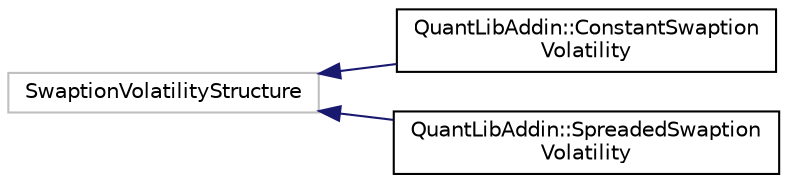 digraph "Graphical Class Hierarchy"
{
  edge [fontname="Helvetica",fontsize="10",labelfontname="Helvetica",labelfontsize="10"];
  node [fontname="Helvetica",fontsize="10",shape=record];
  rankdir="LR";
  Node13 [label="SwaptionVolatilityStructure",height=0.2,width=0.4,color="grey75", fillcolor="white", style="filled"];
  Node13 -> Node0 [dir="back",color="midnightblue",fontsize="10",style="solid",fontname="Helvetica"];
  Node0 [label="QuantLibAddin::ConstantSwaption\lVolatility",height=0.2,width=0.4,color="black", fillcolor="white", style="filled",URL="$class_quant_lib_addin_1_1_constant_swaption_volatility.html"];
  Node13 -> Node15 [dir="back",color="midnightblue",fontsize="10",style="solid",fontname="Helvetica"];
  Node15 [label="QuantLibAddin::SpreadedSwaption\lVolatility",height=0.2,width=0.4,color="black", fillcolor="white", style="filled",URL="$class_quant_lib_addin_1_1_spreaded_swaption_volatility.html"];
}
